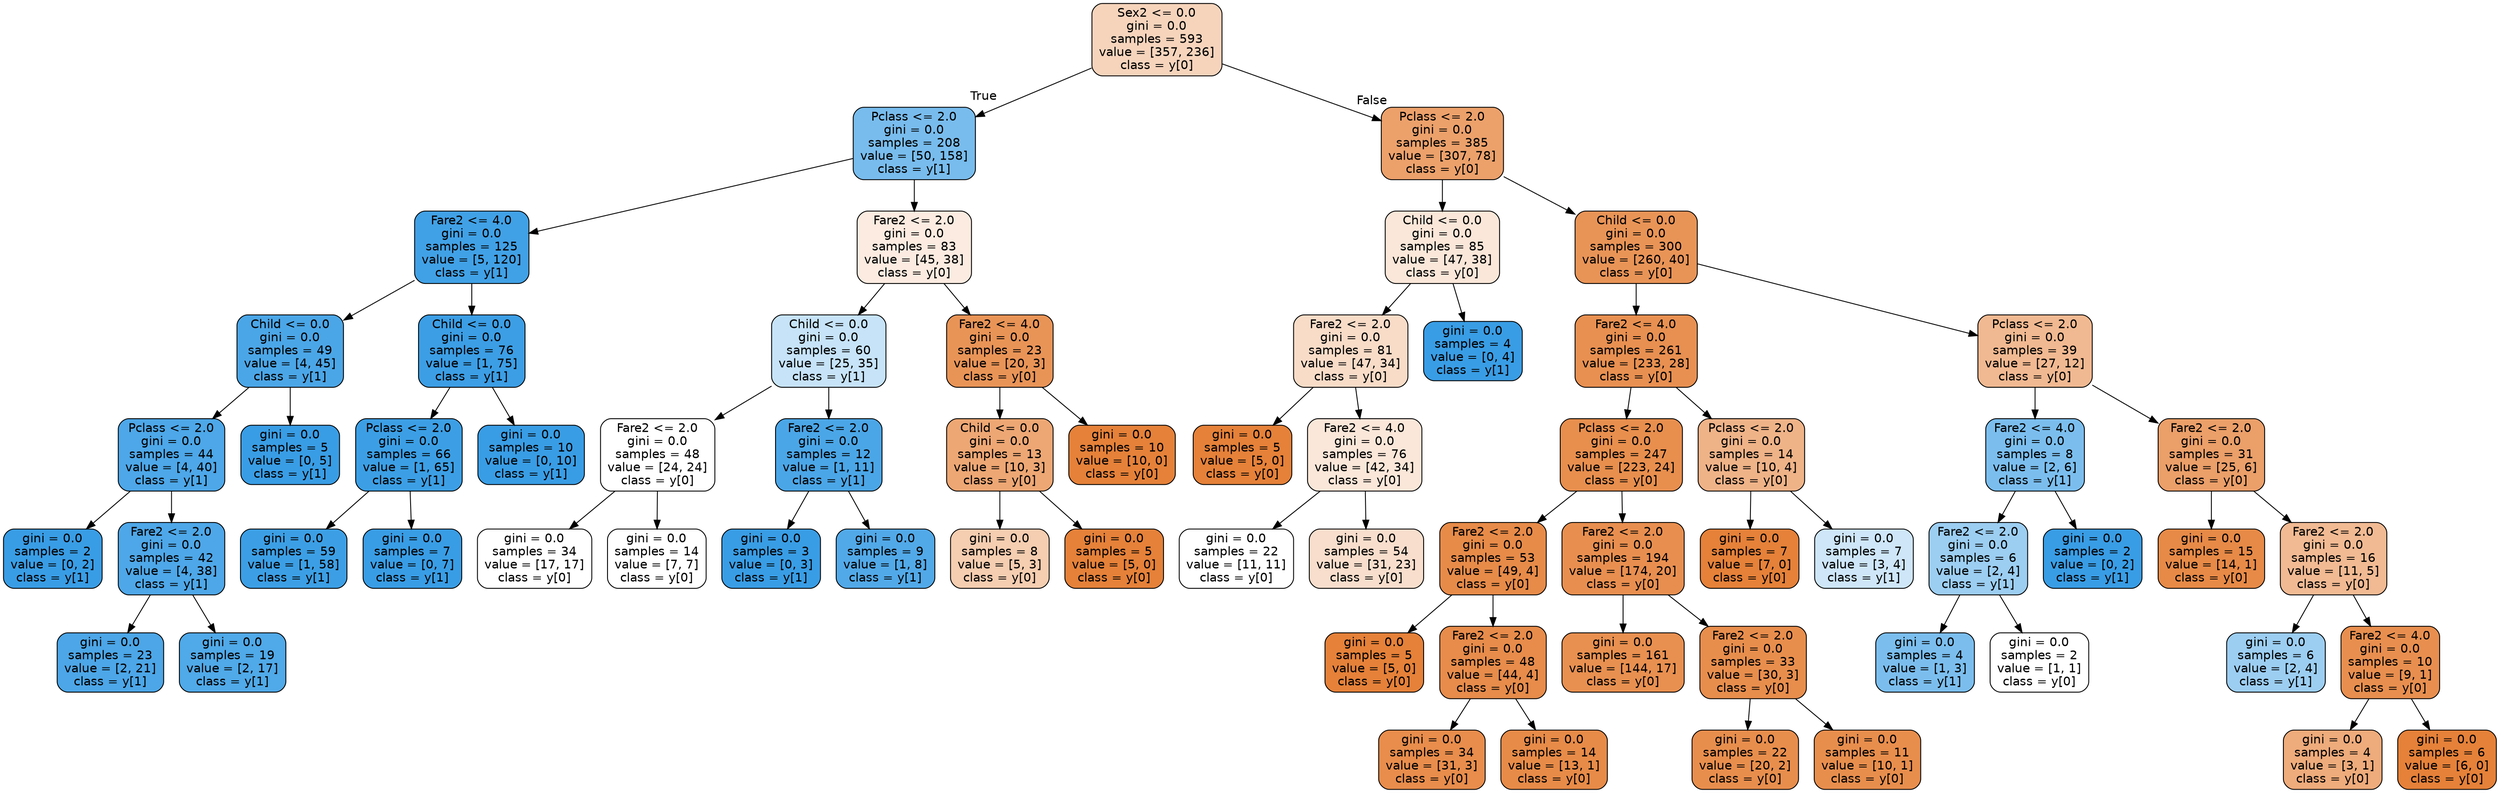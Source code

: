 digraph Tree {
node [shape=box, style="filled, rounded", color="black", fontname=helvetica] ;
edge [fontname=helvetica] ;
0 [label="Sex2 <= 0.0\ngini = 0.0\nsamples = 593\nvalue = [357, 236]\nclass = y[0]", fillcolor="#f6d4bc"] ;
1 [label="Pclass <= 2.0\ngini = 0.0\nsamples = 208\nvalue = [50, 158]\nclass = y[1]", fillcolor="#78bced"] ;
0 -> 1 [labeldistance=2.5, labelangle=45, headlabel="True"] ;
2 [label="Fare2 <= 4.0\ngini = 0.0\nsamples = 125\nvalue = [5, 120]\nclass = y[1]", fillcolor="#41a1e6"] ;
1 -> 2 ;
3 [label="Child <= 0.0\ngini = 0.0\nsamples = 49\nvalue = [4, 45]\nclass = y[1]", fillcolor="#4ba6e7"] ;
2 -> 3 ;
4 [label="Pclass <= 2.0\ngini = 0.0\nsamples = 44\nvalue = [4, 40]\nclass = y[1]", fillcolor="#4da7e8"] ;
3 -> 4 ;
5 [label="gini = 0.0\nsamples = 2\nvalue = [0, 2]\nclass = y[1]", fillcolor="#399de5"] ;
4 -> 5 ;
6 [label="Fare2 <= 2.0\ngini = 0.0\nsamples = 42\nvalue = [4, 38]\nclass = y[1]", fillcolor="#4ea7e8"] ;
4 -> 6 ;
7 [label="gini = 0.0\nsamples = 23\nvalue = [2, 21]\nclass = y[1]", fillcolor="#4ca6e7"] ;
6 -> 7 ;
8 [label="gini = 0.0\nsamples = 19\nvalue = [2, 17]\nclass = y[1]", fillcolor="#50a9e8"] ;
6 -> 8 ;
9 [label="gini = 0.0\nsamples = 5\nvalue = [0, 5]\nclass = y[1]", fillcolor="#399de5"] ;
3 -> 9 ;
10 [label="Child <= 0.0\ngini = 0.0\nsamples = 76\nvalue = [1, 75]\nclass = y[1]", fillcolor="#3c9ee5"] ;
2 -> 10 ;
11 [label="Pclass <= 2.0\ngini = 0.0\nsamples = 66\nvalue = [1, 65]\nclass = y[1]", fillcolor="#3c9fe5"] ;
10 -> 11 ;
12 [label="gini = 0.0\nsamples = 59\nvalue = [1, 58]\nclass = y[1]", fillcolor="#3c9fe5"] ;
11 -> 12 ;
13 [label="gini = 0.0\nsamples = 7\nvalue = [0, 7]\nclass = y[1]", fillcolor="#399de5"] ;
11 -> 13 ;
14 [label="gini = 0.0\nsamples = 10\nvalue = [0, 10]\nclass = y[1]", fillcolor="#399de5"] ;
10 -> 14 ;
15 [label="Fare2 <= 2.0\ngini = 0.0\nsamples = 83\nvalue = [45, 38]\nclass = y[0]", fillcolor="#fbebe0"] ;
1 -> 15 ;
16 [label="Child <= 0.0\ngini = 0.0\nsamples = 60\nvalue = [25, 35]\nclass = y[1]", fillcolor="#c6e3f8"] ;
15 -> 16 ;
17 [label="Fare2 <= 2.0\ngini = 0.0\nsamples = 48\nvalue = [24, 24]\nclass = y[0]", fillcolor="#ffffff"] ;
16 -> 17 ;
18 [label="gini = 0.0\nsamples = 34\nvalue = [17, 17]\nclass = y[0]", fillcolor="#ffffff"] ;
17 -> 18 ;
19 [label="gini = 0.0\nsamples = 14\nvalue = [7, 7]\nclass = y[0]", fillcolor="#ffffff"] ;
17 -> 19 ;
20 [label="Fare2 <= 2.0\ngini = 0.0\nsamples = 12\nvalue = [1, 11]\nclass = y[1]", fillcolor="#4ba6e7"] ;
16 -> 20 ;
21 [label="gini = 0.0\nsamples = 3\nvalue = [0, 3]\nclass = y[1]", fillcolor="#399de5"] ;
20 -> 21 ;
22 [label="gini = 0.0\nsamples = 9\nvalue = [1, 8]\nclass = y[1]", fillcolor="#52a9e8"] ;
20 -> 22 ;
23 [label="Fare2 <= 4.0\ngini = 0.0\nsamples = 23\nvalue = [20, 3]\nclass = y[0]", fillcolor="#e99457"] ;
15 -> 23 ;
24 [label="Child <= 0.0\ngini = 0.0\nsamples = 13\nvalue = [10, 3]\nclass = y[0]", fillcolor="#eda774"] ;
23 -> 24 ;
25 [label="gini = 0.0\nsamples = 8\nvalue = [5, 3]\nclass = y[0]", fillcolor="#f5cdb0"] ;
24 -> 25 ;
26 [label="gini = 0.0\nsamples = 5\nvalue = [5, 0]\nclass = y[0]", fillcolor="#e58139"] ;
24 -> 26 ;
27 [label="gini = 0.0\nsamples = 10\nvalue = [10, 0]\nclass = y[0]", fillcolor="#e58139"] ;
23 -> 27 ;
28 [label="Pclass <= 2.0\ngini = 0.0\nsamples = 385\nvalue = [307, 78]\nclass = y[0]", fillcolor="#eca16b"] ;
0 -> 28 [labeldistance=2.5, labelangle=-45, headlabel="False"] ;
29 [label="Child <= 0.0\ngini = 0.0\nsamples = 85\nvalue = [47, 38]\nclass = y[0]", fillcolor="#fae7d9"] ;
28 -> 29 ;
30 [label="Fare2 <= 2.0\ngini = 0.0\nsamples = 81\nvalue = [47, 34]\nclass = y[0]", fillcolor="#f8dcc8"] ;
29 -> 30 ;
31 [label="gini = 0.0\nsamples = 5\nvalue = [5, 0]\nclass = y[0]", fillcolor="#e58139"] ;
30 -> 31 ;
32 [label="Fare2 <= 4.0\ngini = 0.0\nsamples = 76\nvalue = [42, 34]\nclass = y[0]", fillcolor="#fae7d9"] ;
30 -> 32 ;
33 [label="gini = 0.0\nsamples = 22\nvalue = [11, 11]\nclass = y[0]", fillcolor="#ffffff"] ;
32 -> 33 ;
34 [label="gini = 0.0\nsamples = 54\nvalue = [31, 23]\nclass = y[0]", fillcolor="#f8decc"] ;
32 -> 34 ;
35 [label="gini = 0.0\nsamples = 4\nvalue = [0, 4]\nclass = y[1]", fillcolor="#399de5"] ;
29 -> 35 ;
36 [label="Child <= 0.0\ngini = 0.0\nsamples = 300\nvalue = [260, 40]\nclass = y[0]", fillcolor="#e99457"] ;
28 -> 36 ;
37 [label="Fare2 <= 4.0\ngini = 0.0\nsamples = 261\nvalue = [233, 28]\nclass = y[0]", fillcolor="#e89051"] ;
36 -> 37 ;
38 [label="Pclass <= 2.0\ngini = 0.0\nsamples = 247\nvalue = [223, 24]\nclass = y[0]", fillcolor="#e88f4e"] ;
37 -> 38 ;
39 [label="Fare2 <= 2.0\ngini = 0.0\nsamples = 53\nvalue = [49, 4]\nclass = y[0]", fillcolor="#e78b49"] ;
38 -> 39 ;
40 [label="gini = 0.0\nsamples = 5\nvalue = [5, 0]\nclass = y[0]", fillcolor="#e58139"] ;
39 -> 40 ;
41 [label="Fare2 <= 2.0\ngini = 0.0\nsamples = 48\nvalue = [44, 4]\nclass = y[0]", fillcolor="#e78c4b"] ;
39 -> 41 ;
42 [label="gini = 0.0\nsamples = 34\nvalue = [31, 3]\nclass = y[0]", fillcolor="#e88d4c"] ;
41 -> 42 ;
43 [label="gini = 0.0\nsamples = 14\nvalue = [13, 1]\nclass = y[0]", fillcolor="#e78b48"] ;
41 -> 43 ;
44 [label="Fare2 <= 2.0\ngini = 0.0\nsamples = 194\nvalue = [174, 20]\nclass = y[0]", fillcolor="#e88f50"] ;
38 -> 44 ;
45 [label="gini = 0.0\nsamples = 161\nvalue = [144, 17]\nclass = y[0]", fillcolor="#e89050"] ;
44 -> 45 ;
46 [label="Fare2 <= 2.0\ngini = 0.0\nsamples = 33\nvalue = [30, 3]\nclass = y[0]", fillcolor="#e88e4d"] ;
44 -> 46 ;
47 [label="gini = 0.0\nsamples = 22\nvalue = [20, 2]\nclass = y[0]", fillcolor="#e88e4d"] ;
46 -> 47 ;
48 [label="gini = 0.0\nsamples = 11\nvalue = [10, 1]\nclass = y[0]", fillcolor="#e88e4d"] ;
46 -> 48 ;
49 [label="Pclass <= 2.0\ngini = 0.0\nsamples = 14\nvalue = [10, 4]\nclass = y[0]", fillcolor="#efb388"] ;
37 -> 49 ;
50 [label="gini = 0.0\nsamples = 7\nvalue = [7, 0]\nclass = y[0]", fillcolor="#e58139"] ;
49 -> 50 ;
51 [label="gini = 0.0\nsamples = 7\nvalue = [3, 4]\nclass = y[1]", fillcolor="#cee6f8"] ;
49 -> 51 ;
52 [label="Pclass <= 2.0\ngini = 0.0\nsamples = 39\nvalue = [27, 12]\nclass = y[0]", fillcolor="#f1b991"] ;
36 -> 52 ;
53 [label="Fare2 <= 4.0\ngini = 0.0\nsamples = 8\nvalue = [2, 6]\nclass = y[1]", fillcolor="#7bbeee"] ;
52 -> 53 ;
54 [label="Fare2 <= 2.0\ngini = 0.0\nsamples = 6\nvalue = [2, 4]\nclass = y[1]", fillcolor="#9ccef2"] ;
53 -> 54 ;
55 [label="gini = 0.0\nsamples = 4\nvalue = [1, 3]\nclass = y[1]", fillcolor="#7bbeee"] ;
54 -> 55 ;
56 [label="gini = 0.0\nsamples = 2\nvalue = [1, 1]\nclass = y[0]", fillcolor="#ffffff"] ;
54 -> 56 ;
57 [label="gini = 0.0\nsamples = 2\nvalue = [0, 2]\nclass = y[1]", fillcolor="#399de5"] ;
53 -> 57 ;
58 [label="Fare2 <= 2.0\ngini = 0.0\nsamples = 31\nvalue = [25, 6]\nclass = y[0]", fillcolor="#eb9f69"] ;
52 -> 58 ;
59 [label="gini = 0.0\nsamples = 15\nvalue = [14, 1]\nclass = y[0]", fillcolor="#e78a47"] ;
58 -> 59 ;
60 [label="Fare2 <= 2.0\ngini = 0.0\nsamples = 16\nvalue = [11, 5]\nclass = y[0]", fillcolor="#f1ba93"] ;
58 -> 60 ;
61 [label="gini = 0.0\nsamples = 6\nvalue = [2, 4]\nclass = y[1]", fillcolor="#9ccef2"] ;
60 -> 61 ;
62 [label="Fare2 <= 4.0\ngini = 0.0\nsamples = 10\nvalue = [9, 1]\nclass = y[0]", fillcolor="#e88f4f"] ;
60 -> 62 ;
63 [label="gini = 0.0\nsamples = 4\nvalue = [3, 1]\nclass = y[0]", fillcolor="#eeab7b"] ;
62 -> 63 ;
64 [label="gini = 0.0\nsamples = 6\nvalue = [6, 0]\nclass = y[0]", fillcolor="#e58139"] ;
62 -> 64 ;
}